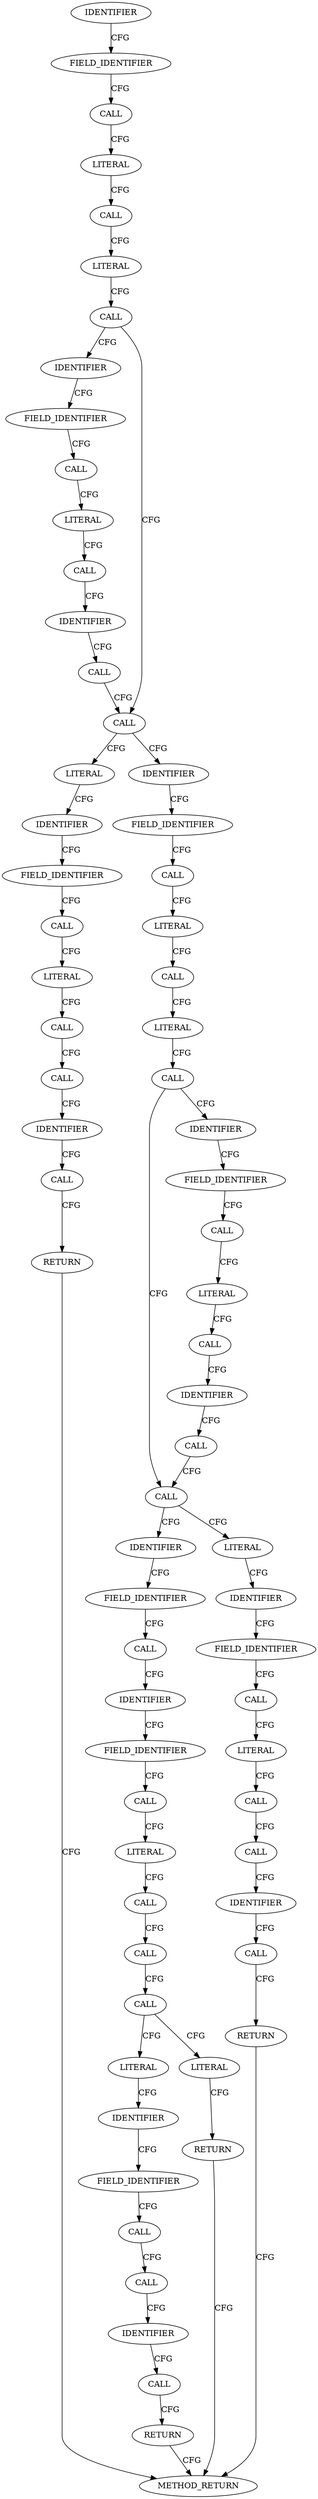 strict digraph "" {
	node [label="\N"];
	1694	[ARGUMENT_INDEX=2,
		CANONICAL_NAME=fd_lens,
		CODE=fd_lens,
		COLUMN_NUMBER=42,
		LINE_NUMBER=546,
		ORDER=2,
		filename="messenger_v2.c",
		label=FIELD_IDENTIFIER];
	1692	[ARGUMENT_INDEX=1,
		CODE="desc->fd_lens",
		COLUMN_NUMBER=42,
		DISPATCH_TYPE=STATIC_DISPATCH,
		LINE_NUMBER=546,
		METHOD_FULL_NAME="<operator>.indirectFieldAccess",
		NAME="<operator>.indirectFieldAccess",
		ORDER=1,
		TYPE_FULL_NAME="<empty>",
		filename="messenger_v2.c",
		label=CALL];
	1694 -> 1692	[label=CFG];
	1695	[ARGUMENT_INDEX=2,
		CODE=3,
		COLUMN_NUMBER=56,
		LINE_NUMBER=546,
		ORDER=2,
		TYPE_FULL_NAME=int,
		filename="messenger_v2.c",
		label=LITERAL];
	1692 -> 1695	[label=CFG];
	1691	[ARGUMENT_INDEX=2,
		CODE="desc->fd_lens[3]",
		COLUMN_NUMBER=42,
		DISPATCH_TYPE=STATIC_DISPATCH,
		LINE_NUMBER=546,
		METHOD_FULL_NAME="<operator>.indirectIndexAccess",
		NAME="<operator>.indirectIndexAccess",
		ORDER=2,
		TYPE_FULL_NAME="<empty>",
		filename="messenger_v2.c",
		label=CALL];
	1695 -> 1691	[label=CFG];
	1689	[ARGUMENT_INDEX=-1,
		CODE="pr_err(\"bad data segment length %d\\n\", desc->fd_lens[3])",
		COLUMN_NUMBER=3,
		DISPATCH_TYPE=STATIC_DISPATCH,
		LINE_NUMBER=546,
		METHOD_FULL_NAME=pr_err,
		NAME=pr_err,
		ORDER=1,
		TYPE_FULL_NAME="<empty>",
		filename="messenger_v2.c",
		label=CALL];
	1691 -> 1689	[label=CFG];
	1705	[ARGUMENT_INDEX=2,
		CODE="desc->fd_seg_cnt - 1",
		COLUMN_NUMBER=21,
		DISPATCH_TYPE=STATIC_DISPATCH,
		LINE_NUMBER=554,
		METHOD_FULL_NAME="<operator>.subtraction",
		NAME="<operator>.subtraction",
		ORDER=2,
		TYPE_FULL_NAME="<empty>",
		filename="messenger_v2.c",
		label=CALL];
	1701	[ARGUMENT_INDEX=1,
		CODE="desc->fd_lens[desc->fd_seg_cnt - 1]",
		COLUMN_NUMBER=7,
		DISPATCH_TYPE=STATIC_DISPATCH,
		LINE_NUMBER=554,
		METHOD_FULL_NAME="<operator>.indirectIndexAccess",
		NAME="<operator>.indirectIndexAccess",
		ORDER=1,
		TYPE_FULL_NAME="<empty>",
		filename="messenger_v2.c",
		label=CALL];
	1705 -> 1701	[label=CFG];
	1700	[ARGUMENT_INDEX=-1,
		CODE="!desc->fd_lens[desc->fd_seg_cnt - 1]",
		COLUMN_NUMBER=6,
		DISPATCH_TYPE=STATIC_DISPATCH,
		LINE_NUMBER=554,
		METHOD_FULL_NAME="<operator>.logicalNot",
		NAME="<operator>.logicalNot",
		ORDER=1,
		TYPE_FULL_NAME="<empty>",
		filename="messenger_v2.c",
		label=CALL];
	1701 -> 1700	[label=CFG];
	1698	[ARGUMENT_INDEX=1,
		CODE=EINVAL,
		COLUMN_NUMBER=11,
		LINE_NUMBER=547,
		NAME=EINVAL,
		ORDER=1,
		TYPE_FULL_NAME=ANY,
		filename="messenger_v2.c",
		label=IDENTIFIER];
	1697	[ARGUMENT_INDEX=-1,
		CODE="-EINVAL",
		COLUMN_NUMBER=10,
		DISPATCH_TYPE=STATIC_DISPATCH,
		LINE_NUMBER=547,
		METHOD_FULL_NAME="<operator>.minus",
		NAME="<operator>.minus",
		ORDER=1,
		TYPE_FULL_NAME="<empty>",
		filename="messenger_v2.c",
		label=CALL];
	1698 -> 1697	[label=CFG];
	1696	[ARGUMENT_INDEX=-1,
		CODE="return -EINVAL;",
		COLUMN_NUMBER=3,
		LINE_NUMBER=547,
		ORDER=2,
		filename="messenger_v2.c",
		label=RETURN];
	1697 -> 1696	[label=CFG];
	1663	[ARGUMENT_INDEX=1,
		CODE="\"bad middle segment length %d\\n\"",
		COLUMN_NUMBER=10,
		LINE_NUMBER=541,
		ORDER=1,
		TYPE_FULL_NAME=char,
		filename="messenger_v2.c",
		label=LITERAL];
	1666	[ARGUMENT_INDEX=1,
		CODE=desc,
		COLUMN_NUMBER=44,
		LINE_NUMBER=541,
		NAME=desc,
		ORDER=1,
		TYPE_FULL_NAME="ceph_frame_desc*",
		filename="messenger_v2.c",
		label=IDENTIFIER];
	1663 -> 1666	[label=CFG];
	1667	[ARGUMENT_INDEX=2,
		CANONICAL_NAME=fd_lens,
		CODE=fd_lens,
		COLUMN_NUMBER=44,
		LINE_NUMBER=541,
		ORDER=2,
		filename="messenger_v2.c",
		label=FIELD_IDENTIFIER];
	1666 -> 1667	[label=CFG];
	1712	[ARGUMENT_INDEX=1,
		CODE="\"last segment empty, segment count %d\\n\"",
		COLUMN_NUMBER=10,
		LINE_NUMBER=555,
		ORDER=1,
		TYPE_FULL_NAME=char,
		filename="messenger_v2.c",
		label=LITERAL];
	1700 -> 1712	[label=CFG];
	1720	[ARGUMENT_INDEX=-1,
		CODE=0,
		COLUMN_NUMBER=9,
		LINE_NUMBER=560,
		ORDER=1,
		TYPE_FULL_NAME=int,
		filename="messenger_v2.c",
		label=LITERAL];
	1700 -> 1720	[label=CFG];
	1716	[ARGUMENT_INDEX=-1,
		CODE="return -EINVAL;",
		COLUMN_NUMBER=3,
		LINE_NUMBER=557,
		ORDER=2,
		filename="messenger_v2.c",
		label=RETURN];
	1721	[CODE=RET,
		COLUMN_NUMBER=1,
		EVALUATION_STRATEGY=BY_VALUE,
		LINE_NUMBER=501,
		ORDER=4,
		TYPE_FULL_NAME=int,
		filename="messenger_v2.c",
		label=METHOD_RETURN];
	1716 -> 1721	[label=CFG];
	1649	[ARGUMENT_INDEX=1,
		CODE="desc->fd_lens",
		COLUMN_NUMBER=6,
		DISPATCH_TYPE=STATIC_DISPATCH,
		LINE_NUMBER=539,
		METHOD_FULL_NAME="<operator>.indirectFieldAccess",
		NAME="<operator>.indirectFieldAccess",
		ORDER=1,
		TYPE_FULL_NAME="<empty>",
		filename="messenger_v2.c",
		label=CALL];
	1652	[ARGUMENT_INDEX=2,
		CODE=2,
		COLUMN_NUMBER=20,
		LINE_NUMBER=539,
		ORDER=2,
		TYPE_FULL_NAME=int,
		filename="messenger_v2.c",
		label=LITERAL];
	1649 -> 1652	[label=CFG];
	1648	[ARGUMENT_INDEX=1,
		CODE="desc->fd_lens[2]",
		COLUMN_NUMBER=6,
		DISPATCH_TYPE=STATIC_DISPATCH,
		LINE_NUMBER=539,
		METHOD_FULL_NAME="<operator>.indirectIndexAccess",
		NAME="<operator>.indirectIndexAccess",
		ORDER=1,
		TYPE_FULL_NAME="<empty>",
		filename="messenger_v2.c",
		label=CALL];
	1652 -> 1648	[label=CFG];
	1665	[ARGUMENT_INDEX=1,
		CODE="desc->fd_lens",
		COLUMN_NUMBER=44,
		DISPATCH_TYPE=STATIC_DISPATCH,
		LINE_NUMBER=541,
		METHOD_FULL_NAME="<operator>.indirectFieldAccess",
		NAME="<operator>.indirectFieldAccess",
		ORDER=1,
		TYPE_FULL_NAME="<empty>",
		filename="messenger_v2.c",
		label=CALL];
	1668	[ARGUMENT_INDEX=2,
		CODE=2,
		COLUMN_NUMBER=58,
		LINE_NUMBER=541,
		ORDER=2,
		TYPE_FULL_NAME=int,
		filename="messenger_v2.c",
		label=LITERAL];
	1665 -> 1668	[label=CFG];
	1664	[ARGUMENT_INDEX=2,
		CODE="desc->fd_lens[2]",
		COLUMN_NUMBER=44,
		DISPATCH_TYPE=STATIC_DISPATCH,
		LINE_NUMBER=541,
		METHOD_FULL_NAME="<operator>.indirectIndexAccess",
		NAME="<operator>.indirectIndexAccess",
		ORDER=2,
		TYPE_FULL_NAME="<empty>",
		filename="messenger_v2.c",
		label=CALL];
	1668 -> 1664	[label=CFG];
	1675	[ARGUMENT_INDEX=1,
		CODE="desc->fd_lens[3]",
		COLUMN_NUMBER=6,
		DISPATCH_TYPE=STATIC_DISPATCH,
		LINE_NUMBER=544,
		METHOD_FULL_NAME="<operator>.indirectIndexAccess",
		NAME="<operator>.indirectIndexAccess",
		ORDER=1,
		TYPE_FULL_NAME="<empty>",
		filename="messenger_v2.c",
		label=CALL];
	1680	[ARGUMENT_INDEX=2,
		CODE=0,
		COLUMN_NUMBER=25,
		LINE_NUMBER=544,
		ORDER=2,
		TYPE_FULL_NAME=int,
		filename="messenger_v2.c",
		label=LITERAL];
	1675 -> 1680	[label=CFG];
	1674	[ARGUMENT_INDEX=1,
		CODE="desc->fd_lens[3] < 0",
		COLUMN_NUMBER=6,
		DISPATCH_TYPE=STATIC_DISPATCH,
		LINE_NUMBER=544,
		METHOD_FULL_NAME="<operator>.lessThan",
		NAME="<operator>.lessThan",
		ORDER=1,
		TYPE_FULL_NAME="<empty>",
		filename="messenger_v2.c",
		label=CALL];
	1680 -> 1674	[label=CFG];
	1683	[ARGUMENT_INDEX=1,
		CODE="desc->fd_lens",
		COLUMN_NUMBER=6,
		DISPATCH_TYPE=STATIC_DISPATCH,
		LINE_NUMBER=545,
		METHOD_FULL_NAME="<operator>.indirectFieldAccess",
		NAME="<operator>.indirectFieldAccess",
		ORDER=1,
		TYPE_FULL_NAME="<empty>",
		filename="messenger_v2.c",
		label=CALL];
	1686	[ARGUMENT_INDEX=2,
		CODE=3,
		COLUMN_NUMBER=20,
		LINE_NUMBER=545,
		ORDER=2,
		TYPE_FULL_NAME=int,
		filename="messenger_v2.c",
		label=LITERAL];
	1683 -> 1686	[label=CFG];
	1682	[ARGUMENT_INDEX=1,
		CODE="desc->fd_lens[3]",
		COLUMN_NUMBER=6,
		DISPATCH_TYPE=STATIC_DISPATCH,
		LINE_NUMBER=545,
		METHOD_FULL_NAME="<operator>.indirectIndexAccess",
		NAME="<operator>.indirectIndexAccess",
		ORDER=1,
		TYPE_FULL_NAME="<empty>",
		filename="messenger_v2.c",
		label=CALL];
	1686 -> 1682	[label=CFG];
	1687	[ARGUMENT_INDEX=2,
		CODE=CEPH_MSG_MAX_DATA_LEN,
		COLUMN_NUMBER=25,
		LINE_NUMBER=545,
		NAME=CEPH_MSG_MAX_DATA_LEN,
		ORDER=2,
		TYPE_FULL_NAME=ANY,
		filename="messenger_v2.c",
		label=IDENTIFIER];
	1682 -> 1687	[label=CFG];
	1681	[ARGUMENT_INDEX=2,
		CODE="desc->fd_lens[3] > CEPH_MSG_MAX_DATA_LEN",
		COLUMN_NUMBER=6,
		DISPATCH_TYPE=STATIC_DISPATCH,
		LINE_NUMBER=545,
		METHOD_FULL_NAME="<operator>.greaterThan",
		NAME="<operator>.greaterThan",
		ORDER=2,
		TYPE_FULL_NAME="<empty>",
		filename="messenger_v2.c",
		label=CALL];
	1687 -> 1681	[label=CFG];
	1657	[ARGUMENT_INDEX=1,
		CODE=desc,
		COLUMN_NUMBER=6,
		LINE_NUMBER=540,
		NAME=desc,
		ORDER=1,
		TYPE_FULL_NAME="ceph_frame_desc*",
		filename="messenger_v2.c",
		label=IDENTIFIER];
	1658	[ARGUMENT_INDEX=2,
		CANONICAL_NAME=fd_lens,
		CODE=fd_lens,
		COLUMN_NUMBER=6,
		LINE_NUMBER=540,
		ORDER=2,
		filename="messenger_v2.c",
		label=FIELD_IDENTIFIER];
	1657 -> 1658	[label=CFG];
	1656	[ARGUMENT_INDEX=1,
		CODE="desc->fd_lens",
		COLUMN_NUMBER=6,
		DISPATCH_TYPE=STATIC_DISPATCH,
		LINE_NUMBER=540,
		METHOD_FULL_NAME="<operator>.indirectFieldAccess",
		NAME="<operator>.indirectFieldAccess",
		ORDER=1,
		TYPE_FULL_NAME="<empty>",
		filename="messenger_v2.c",
		label=CALL];
	1658 -> 1656	[label=CFG];
	1673	[ARGUMENT_INDEX=-1,
		CODE="desc->fd_lens[3] < 0 ||
	    desc->fd_lens[3] > CEPH_MSG_MAX_DATA_LEN",
		COLUMN_NUMBER=6,
		DISPATCH_TYPE=STATIC_DISPATCH,
		LINE_NUMBER=544,
		METHOD_FULL_NAME="<operator>.logicalOr",
		NAME="<operator>.logicalOr",
		ORDER=1,
		TYPE_FULL_NAME="<empty>",
		filename="messenger_v2.c",
		label=CALL];
	1674 -> 1673	[label=CFG];
	1684	[ARGUMENT_INDEX=1,
		CODE=desc,
		COLUMN_NUMBER=6,
		LINE_NUMBER=545,
		NAME=desc,
		ORDER=1,
		TYPE_FULL_NAME="ceph_frame_desc*",
		filename="messenger_v2.c",
		label=IDENTIFIER];
	1674 -> 1684	[label=CFG];
	1703	[ARGUMENT_INDEX=1,
		CODE=desc,
		COLUMN_NUMBER=7,
		LINE_NUMBER=554,
		NAME=desc,
		ORDER=1,
		TYPE_FULL_NAME="ceph_frame_desc*",
		filename="messenger_v2.c",
		label=IDENTIFIER];
	1673 -> 1703	[label=CFG];
	1690	[ARGUMENT_INDEX=1,
		CODE="\"bad data segment length %d\\n\"",
		COLUMN_NUMBER=10,
		LINE_NUMBER=546,
		ORDER=1,
		TYPE_FULL_NAME=char,
		filename="messenger_v2.c",
		label=LITERAL];
	1673 -> 1690	[label=CFG];
	1685	[ARGUMENT_INDEX=2,
		CANONICAL_NAME=fd_lens,
		CODE=fd_lens,
		COLUMN_NUMBER=6,
		LINE_NUMBER=545,
		ORDER=2,
		filename="messenger_v2.c",
		label=FIELD_IDENTIFIER];
	1684 -> 1685	[label=CFG];
	1654	[ARGUMENT_INDEX=2,
		CODE="desc->fd_lens[2] > CEPH_MSG_MAX_MIDDLE_LEN",
		COLUMN_NUMBER=6,
		DISPATCH_TYPE=STATIC_DISPATCH,
		LINE_NUMBER=540,
		METHOD_FULL_NAME="<operator>.greaterThan",
		NAME="<operator>.greaterThan",
		ORDER=2,
		TYPE_FULL_NAME="<empty>",
		filename="messenger_v2.c",
		label=CALL];
	1646	[ARGUMENT_INDEX=-1,
		CODE="desc->fd_lens[2] < 0 ||
	    desc->fd_lens[2] > CEPH_MSG_MAX_MIDDLE_LEN",
		COLUMN_NUMBER=6,
		DISPATCH_TYPE=STATIC_DISPATCH,
		LINE_NUMBER=539,
		METHOD_FULL_NAME="<operator>.logicalOr",
		NAME="<operator>.logicalOr",
		ORDER=1,
		TYPE_FULL_NAME="<empty>",
		filename="messenger_v2.c",
		label=CALL];
	1654 -> 1646	[label=CFG];
	1646 -> 1663	[label=CFG];
	1677	[ARGUMENT_INDEX=1,
		CODE=desc,
		COLUMN_NUMBER=6,
		LINE_NUMBER=544,
		NAME=desc,
		ORDER=1,
		TYPE_FULL_NAME="ceph_frame_desc*",
		filename="messenger_v2.c",
		label=IDENTIFIER];
	1646 -> 1677	[label=CFG];
	1696 -> 1721	[label=CFG];
	1717	[ARGUMENT_INDEX=-1,
		CODE="-EINVAL",
		COLUMN_NUMBER=10,
		DISPATCH_TYPE=STATIC_DISPATCH,
		LINE_NUMBER=557,
		METHOD_FULL_NAME="<operator>.minus",
		NAME="<operator>.minus",
		ORDER=1,
		TYPE_FULL_NAME="<empty>",
		filename="messenger_v2.c",
		label=CALL];
	1717 -> 1716	[label=CFG];
	1681 -> 1673	[label=CFG];
	1714	[ARGUMENT_INDEX=1,
		CODE=desc,
		COLUMN_NUMBER=10,
		LINE_NUMBER=556,
		NAME=desc,
		ORDER=1,
		TYPE_FULL_NAME="ceph_frame_desc*",
		filename="messenger_v2.c",
		label=IDENTIFIER];
	1712 -> 1714	[label=CFG];
	1719	[ARGUMENT_INDEX=-1,
		CODE="return 0;",
		COLUMN_NUMBER=2,
		LINE_NUMBER=560,
		ORDER=19,
		filename="messenger_v2.c",
		label=RETURN];
	1720 -> 1719	[label=CFG];
	1659	[ARGUMENT_INDEX=2,
		CODE=2,
		COLUMN_NUMBER=20,
		LINE_NUMBER=540,
		ORDER=2,
		TYPE_FULL_NAME=int,
		filename="messenger_v2.c",
		label=LITERAL];
	1656 -> 1659	[label=CFG];
	1655	[ARGUMENT_INDEX=1,
		CODE="desc->fd_lens[2]",
		COLUMN_NUMBER=6,
		DISPATCH_TYPE=STATIC_DISPATCH,
		LINE_NUMBER=540,
		METHOD_FULL_NAME="<operator>.indirectIndexAccess",
		NAME="<operator>.indirectIndexAccess",
		ORDER=1,
		TYPE_FULL_NAME="<empty>",
		filename="messenger_v2.c",
		label=CALL];
	1659 -> 1655	[label=CFG];
	1647	[ARGUMENT_INDEX=1,
		CODE="desc->fd_lens[2] < 0",
		COLUMN_NUMBER=6,
		DISPATCH_TYPE=STATIC_DISPATCH,
		LINE_NUMBER=539,
		METHOD_FULL_NAME="<operator>.lessThan",
		NAME="<operator>.lessThan",
		ORDER=1,
		TYPE_FULL_NAME="<empty>",
		filename="messenger_v2.c",
		label=CALL];
	1647 -> 1657	[label=CFG];
	1647 -> 1646	[label=CFG];
	1662	[ARGUMENT_INDEX=-1,
		CODE="pr_err(\"bad middle segment length %d\\n\", desc->fd_lens[2])",
		COLUMN_NUMBER=3,
		DISPATCH_TYPE=STATIC_DISPATCH,
		LINE_NUMBER=541,
		METHOD_FULL_NAME=pr_err,
		NAME=pr_err,
		ORDER=1,
		TYPE_FULL_NAME="<empty>",
		filename="messenger_v2.c",
		label=CALL];
	1664 -> 1662	[label=CFG];
	1685 -> 1683	[label=CFG];
	1653	[ARGUMENT_INDEX=2,
		CODE=0,
		COLUMN_NUMBER=25,
		LINE_NUMBER=539,
		ORDER=2,
		TYPE_FULL_NAME=int,
		filename="messenger_v2.c",
		label=LITERAL];
	1648 -> 1653	[label=CFG];
	1715	[ARGUMENT_INDEX=2,
		CANONICAL_NAME=fd_seg_cnt,
		CODE=fd_seg_cnt,
		COLUMN_NUMBER=10,
		LINE_NUMBER=556,
		ORDER=2,
		filename="messenger_v2.c",
		label=FIELD_IDENTIFIER];
	1714 -> 1715	[label=CFG];
	1709	[ARGUMENT_INDEX=2,
		CODE=1,
		COLUMN_NUMBER=40,
		LINE_NUMBER=554,
		ORDER=2,
		TYPE_FULL_NAME=int,
		filename="messenger_v2.c",
		label=LITERAL];
	1709 -> 1705	[label=CFG];
	1704	[ARGUMENT_INDEX=2,
		CANONICAL_NAME=fd_lens,
		CODE=fd_lens,
		COLUMN_NUMBER=7,
		LINE_NUMBER=554,
		ORDER=2,
		filename="messenger_v2.c",
		label=FIELD_IDENTIFIER];
	1702	[ARGUMENT_INDEX=1,
		CODE="desc->fd_lens",
		COLUMN_NUMBER=7,
		DISPATCH_TYPE=STATIC_DISPATCH,
		LINE_NUMBER=554,
		METHOD_FULL_NAME="<operator>.indirectFieldAccess",
		NAME="<operator>.indirectFieldAccess",
		ORDER=1,
		TYPE_FULL_NAME="<empty>",
		filename="messenger_v2.c",
		label=CALL];
	1704 -> 1702	[label=CFG];
	1707	[ARGUMENT_INDEX=1,
		CODE=desc,
		COLUMN_NUMBER=21,
		LINE_NUMBER=554,
		NAME=desc,
		ORDER=1,
		TYPE_FULL_NAME="ceph_frame_desc*",
		filename="messenger_v2.c",
		label=IDENTIFIER];
	1702 -> 1707	[label=CFG];
	1713	[ARGUMENT_INDEX=2,
		CODE="desc->fd_seg_cnt",
		COLUMN_NUMBER=10,
		DISPATCH_TYPE=STATIC_DISPATCH,
		LINE_NUMBER=556,
		METHOD_FULL_NAME="<operator>.indirectFieldAccess",
		NAME="<operator>.indirectFieldAccess",
		ORDER=2,
		TYPE_FULL_NAME="<empty>",
		filename="messenger_v2.c",
		label=CALL];
	1715 -> 1713	[label=CFG];
	1711	[ARGUMENT_INDEX=-1,
		CODE="pr_err(\"last segment empty, segment count %d\\n\",
		       desc->fd_seg_cnt)",
		COLUMN_NUMBER=3,
		DISPATCH_TYPE=STATIC_DISPATCH,
		LINE_NUMBER=555,
		METHOD_FULL_NAME=pr_err,
		NAME=pr_err,
		ORDER=1,
		TYPE_FULL_NAME="<empty>",
		filename="messenger_v2.c",
		label=CALL];
	1713 -> 1711	[label=CFG];
	1669	[ARGUMENT_INDEX=-1,
		CODE="return -EINVAL;",
		COLUMN_NUMBER=3,
		LINE_NUMBER=542,
		ORDER=2,
		filename="messenger_v2.c",
		label=RETURN];
	1669 -> 1721	[label=CFG];
	1678	[ARGUMENT_INDEX=2,
		CANONICAL_NAME=fd_lens,
		CODE=fd_lens,
		COLUMN_NUMBER=6,
		LINE_NUMBER=544,
		ORDER=2,
		filename="messenger_v2.c",
		label=FIELD_IDENTIFIER];
	1676	[ARGUMENT_INDEX=1,
		CODE="desc->fd_lens",
		COLUMN_NUMBER=6,
		DISPATCH_TYPE=STATIC_DISPATCH,
		LINE_NUMBER=544,
		METHOD_FULL_NAME="<operator>.indirectFieldAccess",
		NAME="<operator>.indirectFieldAccess",
		ORDER=1,
		TYPE_FULL_NAME="<empty>",
		filename="messenger_v2.c",
		label=CALL];
	1678 -> 1676	[label=CFG];
	1679	[ARGUMENT_INDEX=2,
		CODE=3,
		COLUMN_NUMBER=20,
		LINE_NUMBER=544,
		ORDER=2,
		TYPE_FULL_NAME=int,
		filename="messenger_v2.c",
		label=LITERAL];
	1676 -> 1679	[label=CFG];
	1677 -> 1678	[label=CFG];
	1708	[ARGUMENT_INDEX=2,
		CANONICAL_NAME=fd_seg_cnt,
		CODE=fd_seg_cnt,
		COLUMN_NUMBER=21,
		LINE_NUMBER=554,
		ORDER=2,
		filename="messenger_v2.c",
		label=FIELD_IDENTIFIER];
	1706	[ARGUMENT_INDEX=1,
		CODE="desc->fd_seg_cnt",
		COLUMN_NUMBER=21,
		DISPATCH_TYPE=STATIC_DISPATCH,
		LINE_NUMBER=554,
		METHOD_FULL_NAME="<operator>.indirectFieldAccess",
		NAME="<operator>.indirectFieldAccess",
		ORDER=1,
		TYPE_FULL_NAME="<empty>",
		filename="messenger_v2.c",
		label=CALL];
	1708 -> 1706	[label=CFG];
	1706 -> 1709	[label=CFG];
	1719 -> 1721	[label=CFG];
	1660	[ARGUMENT_INDEX=2,
		CODE=CEPH_MSG_MAX_MIDDLE_LEN,
		COLUMN_NUMBER=25,
		LINE_NUMBER=540,
		NAME=CEPH_MSG_MAX_MIDDLE_LEN,
		ORDER=2,
		TYPE_FULL_NAME=ANY,
		filename="messenger_v2.c",
		label=IDENTIFIER];
	1660 -> 1654	[label=CFG];
	1693	[ARGUMENT_INDEX=1,
		CODE=desc,
		COLUMN_NUMBER=42,
		LINE_NUMBER=546,
		NAME=desc,
		ORDER=1,
		TYPE_FULL_NAME="ceph_frame_desc*",
		filename="messenger_v2.c",
		label=IDENTIFIER];
	1693 -> 1694	[label=CFG];
	1679 -> 1675	[label=CFG];
	1651	[ARGUMENT_INDEX=2,
		CANONICAL_NAME=fd_lens,
		CODE=fd_lens,
		COLUMN_NUMBER=6,
		LINE_NUMBER=539,
		ORDER=2,
		filename="messenger_v2.c",
		label=FIELD_IDENTIFIER];
	1651 -> 1649	[label=CFG];
	1655 -> 1660	[label=CFG];
	1650	[ARGUMENT_INDEX=1,
		CODE=desc,
		COLUMN_NUMBER=6,
		LINE_NUMBER=539,
		NAME=desc,
		ORDER=1,
		TYPE_FULL_NAME="ceph_frame_desc*",
		filename="messenger_v2.c",
		label=IDENTIFIER];
	1650 -> 1651	[label=CFG];
	1689 -> 1698	[label=CFG];
	1653 -> 1647	[label=CFG];
	1671	[ARGUMENT_INDEX=1,
		CODE=EINVAL,
		COLUMN_NUMBER=11,
		LINE_NUMBER=542,
		NAME=EINVAL,
		ORDER=1,
		TYPE_FULL_NAME=ANY,
		filename="messenger_v2.c",
		label=IDENTIFIER];
	1662 -> 1671	[label=CFG];
	1703 -> 1704	[label=CFG];
	1707 -> 1708	[label=CFG];
	1667 -> 1665	[label=CFG];
	1690 -> 1693	[label=CFG];
	1670	[ARGUMENT_INDEX=-1,
		CODE="-EINVAL",
		COLUMN_NUMBER=10,
		DISPATCH_TYPE=STATIC_DISPATCH,
		LINE_NUMBER=542,
		METHOD_FULL_NAME="<operator>.minus",
		NAME="<operator>.minus",
		ORDER=1,
		TYPE_FULL_NAME="<empty>",
		filename="messenger_v2.c",
		label=CALL];
	1671 -> 1670	[label=CFG];
	1670 -> 1669	[label=CFG];
	1718	[ARGUMENT_INDEX=1,
		CODE=EINVAL,
		COLUMN_NUMBER=11,
		LINE_NUMBER=557,
		NAME=EINVAL,
		ORDER=1,
		TYPE_FULL_NAME=ANY,
		filename="messenger_v2.c",
		label=IDENTIFIER];
	1711 -> 1718	[label=CFG];
	1718 -> 1717	[label=CFG];
}
